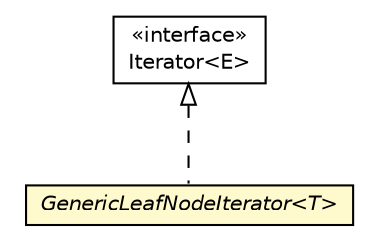 #!/usr/local/bin/dot
#
# Class diagram 
# Generated by UMLGraph version 5.1 (http://www.umlgraph.org/)
#

digraph G {
	edge [fontname="Helvetica",fontsize=10,labelfontname="Helvetica",labelfontsize=10];
	node [fontname="Helvetica",fontsize=10,shape=plaintext];
	nodesep=0.25;
	ranksep=0.5;
	// pt.ist.fenixframework.adt.bplustree.LeafNode.GenericLeafNodeIterator<T>
	c46418 [label=<<table title="pt.ist.fenixframework.adt.bplustree.LeafNode.GenericLeafNodeIterator" border="0" cellborder="1" cellspacing="0" cellpadding="2" port="p" bgcolor="lemonChiffon" href="./LeafNode.GenericLeafNodeIterator.html">
		<tr><td><table border="0" cellspacing="0" cellpadding="1">
<tr><td align="center" balign="center"><font face="Helvetica-Oblique"> GenericLeafNodeIterator&lt;T&gt; </font></td></tr>
		</table></td></tr>
		</table>>, fontname="Helvetica", fontcolor="black", fontsize=10.0];
	//pt.ist.fenixframework.adt.bplustree.LeafNode.GenericLeafNodeIterator<T> implements java.util.Iterator<E>
	c46502:p -> c46418:p [dir=back,arrowtail=empty,style=dashed];
	// java.util.Iterator<E>
	c46502 [label=<<table title="java.util.Iterator" border="0" cellborder="1" cellspacing="0" cellpadding="2" port="p" href="http://java.sun.com/j2se/1.4.2/docs/api/java/util/Iterator.html">
		<tr><td><table border="0" cellspacing="0" cellpadding="1">
<tr><td align="center" balign="center"> &#171;interface&#187; </td></tr>
<tr><td align="center" balign="center"> Iterator&lt;E&gt; </td></tr>
		</table></td></tr>
		</table>>, fontname="Helvetica", fontcolor="black", fontsize=10.0];
}

